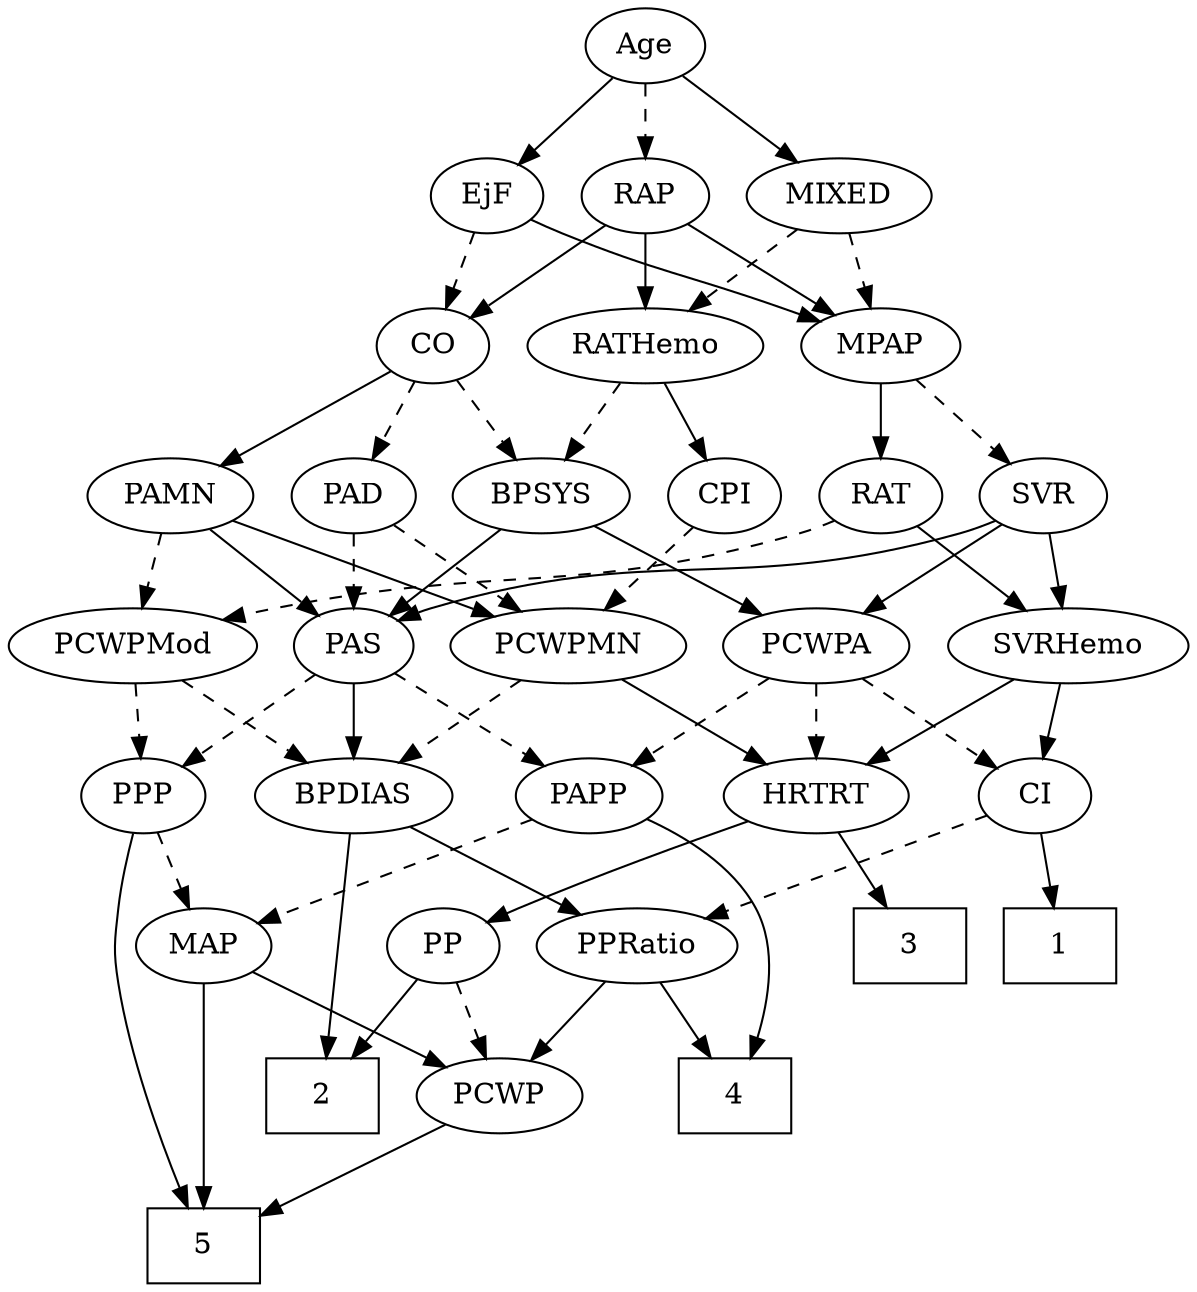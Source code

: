 strict digraph {
	graph [bb="0,0,514.04,612"];
	node [label="\N"];
	1	[height=0.5,
		pos="468,162",
		shape=box,
		width=0.75];
	2	[height=0.5,
		pos="131,90",
		shape=box,
		width=0.75];
	3	[height=0.5,
		pos="396,162",
		shape=box,
		width=0.75];
	4	[height=0.5,
		pos="316,90",
		shape=box,
		width=0.75];
	5	[height=0.5,
		pos="73.995,18",
		shape=box,
		width=0.75];
	Age	[height=0.5,
		pos="286,594",
		width=0.75];
	EjF	[height=0.5,
		pos="213,522",
		width=0.75];
	Age -> EjF	[pos="e,227.75,537.14 271.22,578.83 260.83,568.87 246.75,555.37 235.04,544.14",
		style=solid];
	RAP	[height=0.5,
		pos="286,522",
		width=0.77632];
	Age -> RAP	[pos="e,286,540.1 286,575.7 286,567.98 286,558.71 286,550.11",
		style=dashed];
	MIXED	[height=0.5,
		pos="372,522",
		width=1.1193];
	Age -> MIXED	[pos="e,353.37,538.16 302.58,579.5 314.74,569.61 331.5,555.96 345.5,544.56",
		style=solid];
	MPAP	[height=0.5,
		pos="388,450",
		width=0.97491];
	EjF -> MPAP	[pos="e,360.54,461.64 234.19,510.65 239.02,508.39 244.16,506.05 249,504 290.55,486.35 301.83,484.14 344,468 346.34,467.1 348.75,466.18 \
351.18,465.24",
		style=solid];
	CO	[height=0.5,
		pos="192,450",
		width=0.75];
	EjF -> CO	[pos="e,197.03,467.79 207.91,504.05 205.51,496.06 202.59,486.33 199.92,477.4",
		style=dashed];
	RAP -> MPAP	[pos="e,367.66,464.96 304.7,508.16 319.89,497.74 341.55,482.87 358.98,470.91",
		style=solid];
	RAP -> CO	[pos="e,209.28,463.87 268.31,507.83 254.05,497.21 233.77,482.11 217.71,470.15",
		style=solid];
	RATHemo	[height=0.5,
		pos="286,450",
		width=1.3721];
	RAP -> RATHemo	[pos="e,286,468.1 286,503.7 286,495.98 286,486.71 286,478.11",
		style=solid];
	MIXED -> MPAP	[pos="e,384.05,468.28 375.87,504.05 377.65,496.26 379.81,486.82 381.81,478.08",
		style=dashed];
	MIXED -> RATHemo	[pos="e,305.22,466.64 353.33,505.81 341.55,496.22 326.14,483.67 313.03,473",
		style=dashed];
	RAT	[height=0.5,
		pos="388,378",
		width=0.75827];
	MPAP -> RAT	[pos="e,388,396.1 388,431.7 388,423.98 388,414.71 388,406.11",
		style=solid];
	SVR	[height=0.5,
		pos="461,378",
		width=0.77632];
	MPAP -> SVR	[pos="e,445.69,393.68 403.84,433.81 413.92,424.14 427.14,411.46 438.33,400.73",
		style=dashed];
	BPSYS	[height=0.5,
		pos="233,378",
		width=1.0471];
	PAS	[height=0.5,
		pos="149,306",
		width=0.75];
	BPSYS -> PAS	[pos="e,165.2,320.5 214.77,361.81 202.54,351.62 186.31,338.09 173.02,327.02",
		style=solid];
	PCWPA	[height=0.5,
		pos="354,306",
		width=1.1555];
	BPSYS -> PCWPA	[pos="e,329.79,321 256.04,363.67 274.44,353.03 300.45,337.98 321.05,326.06",
		style=solid];
	PAD	[height=0.5,
		pos="149,378",
		width=0.79437];
	PAD -> PAS	[pos="e,149,324.1 149,359.7 149,351.98 149,342.71 149,334.11",
		style=dashed];
	PCWPMN	[height=0.5,
		pos="244,306",
		width=1.3902];
	PAD -> PCWPMN	[pos="e,222.89,322.55 166.86,363.83 180.29,353.94 198.97,340.18 214.58,328.67",
		style=dashed];
	CO -> BPSYS	[pos="e,223.25,395.63 201.5,432.76 206.45,424.32 212.61,413.8 218.17,404.31",
		style=dashed];
	CO -> PAD	[pos="e,159.01,395.31 182.24,433.12 176.93,424.47 170.23,413.58 164.25,403.83",
		style=dashed];
	PAMN	[height=0.5,
		pos="65.995,378",
		width=1.011];
	CO -> PAMN	[pos="e,89.184,391.88 171.75,437.75 151.85,426.7 121.18,409.66 97.984,396.77",
		style=solid];
	BPDIAS	[height=0.5,
		pos="149,234",
		width=1.1735];
	PAS -> BPDIAS	[pos="e,149,252.1 149,287.7 149,279.98 149,270.71 149,262.11",
		style=solid];
	PPP	[height=0.5,
		pos="56.995,234",
		width=0.75];
	PAS -> PPP	[pos="e,74.222,248.11 131.69,291.83 117.81,281.27 98.133,266.3 82.457,254.37",
		style=dashed];
	PAPP	[height=0.5,
		pos="253,234",
		width=0.88464];
	PAS -> PAPP	[pos="e,233.15,248.36 167.59,292.49 183.45,281.81 206.52,266.28 224.68,254.06",
		style=dashed];
	PAMN -> PAS	[pos="e,132.83,320.64 83.598,362.15 95.656,351.98 111.8,338.37 125.03,327.21",
		style=solid];
	PCWPMod	[height=0.5,
		pos="51.995,306",
		width=1.4443];
	PAMN -> PCWPMod	[pos="e,55.45,324.28 62.606,360.05 61.065,352.35 59.201,343.03 57.468,334.36",
		style=dashed];
	PAMN -> PCWPMN	[pos="e,211.55,319.76 93.808,366.06 122.82,354.65 168.64,336.63 202.05,323.49",
		style=solid];
	RATHemo -> BPSYS	[pos="e,245.47,395.47 273.44,432.41 266.9,423.78 258.79,413.06 251.54,403.5",
		style=dashed];
	CPI	[height=0.5,
		pos="316,378",
		width=0.75];
	RATHemo -> CPI	[pos="e,308.8,395.79 293.26,432.05 296.72,423.97 300.94,414.12 304.8,405.11",
		style=solid];
	CPI -> PCWPMN	[pos="e,260.56,323.1 301.43,362.83 291.81,353.49 278.99,341.02 267.9,330.24",
		style=dashed];
	RAT -> PCWPMod	[pos="e,89.889,318.33 367.47,366.05 362.51,363.76 357.15,361.57 352,360 249.23,328.73 218.04,346.46 113,324 108.64,323.07 104.15,322.01 \
99.652,320.88",
		style=dashed];
	SVRHemo	[height=0.5,
		pos="464,306",
		width=1.3902];
	RAT -> SVRHemo	[pos="e,446.51,323.1 403.38,362.83 413.62,353.4 427.32,340.78 439.1,329.93",
		style=solid];
	SVR -> PAS	[pos="e,169.53,317.95 439.87,366.06 434.78,363.77 429.28,361.58 424,360 321.06,329.27 287.76,355.27 185,324 183.06,323.41 181.1,322.74 \
179.14,322",
		style=solid];
	SVR -> PCWPA	[pos="e,375.91,321.34 441.87,364.49 425.88,354.03 402.8,338.93 384.31,326.83",
		style=solid];
	SVR -> SVRHemo	[pos="e,463.26,324.1 461.74,359.7 462.07,351.98 462.46,342.71 462.83,334.11",
		style=solid];
	PCWPMod -> BPDIAS	[pos="e,128.52,249.77 73.523,289.46 87.24,279.57 105.18,266.62 120.12,255.83",
		style=dashed];
	PCWPMod -> PPP	[pos="e,55.774,252.1 53.231,287.7 53.782,279.98 54.444,270.71 55.059,262.11",
		style=dashed];
	CI	[height=0.5,
		pos="451,234",
		width=0.75];
	PCWPA -> CI	[pos="e,433.38,247.71 374.57,290.15 389.3,279.52 409.25,265.13 425.07,253.71",
		style=dashed];
	PCWPA -> PAPP	[pos="e,272.33,248.4 332.58,290.15 317.53,279.73 297.25,265.67 280.94,254.36",
		style=dashed];
	HRTRT	[height=0.5,
		pos="354,234",
		width=1.1013];
	PCWPA -> HRTRT	[pos="e,354,252.1 354,287.7 354,279.98 354,270.71 354,262.11",
		style=dashed];
	PCWPMN -> BPDIAS	[pos="e,169.37,250.01 222.91,289.46 209.57,279.63 192.15,266.8 177.57,256.06",
		style=dashed];
	PCWPMN -> HRTRT	[pos="e,331.93,249.04 267.59,289.98 283.83,279.65 305.55,265.83 323.16,254.63",
		style=solid];
	SVRHemo -> CI	[pos="e,454.17,252.1 460.78,287.7 459.35,279.98 457.63,270.71 456.03,262.11",
		style=solid];
	SVRHemo -> HRTRT	[pos="e,376.06,249.04 440.4,289.98 424.16,279.65 402.44,265.83 384.83,254.63",
		style=solid];
	BPDIAS -> 2	[pos="e,133.17,108.19 146.82,215.87 143.76,191.67 138.12,147.21 134.47,118.39",
		style=solid];
	PPRatio	[height=0.5,
		pos="273,162",
		width=1.1013];
	BPDIAS -> PPRatio	[pos="e,248.97,176.56 173.49,219.17 192.55,208.41 219.19,193.38 240.1,181.57",
		style=solid];
	MAP	[height=0.5,
		pos="73.995,162",
		width=0.84854];
	MAP -> 5	[pos="e,73.995,36.189 73.995,143.87 73.995,119.67 73.995,75.211 73.995,46.393",
		style=solid];
	PCWP	[height=0.5,
		pos="211,90",
		width=0.97491];
	MAP -> PCWP	[pos="e,186.84,103.34 96.312,149.6 118.36,138.33 152.37,120.95 177.63,108.05",
		style=solid];
	PP	[height=0.5,
		pos="188,162",
		width=0.75];
	PP -> 2	[pos="e,144.94,108.13 175.63,145.81 168.57,137.14 159.54,126.05 151.45,116.12",
		style=solid];
	PP -> PCWP	[pos="e,205.48,107.79 193.56,144.05 196.19,136.06 199.39,126.33 202.32,117.4",
		style=dashed];
	PPP -> 5	[pos="e,64.458,36.291 47.929,216.87 42.718,206.65 36.687,192.96 33.995,180 24.073,132.21 44.817,77.138 59.974,45.368",
		style=solid];
	PPP -> MAP	[pos="e,69.8,180.28 61.111,216.05 63.003,208.26 65.296,198.82 67.419,190.08",
		style=dashed];
	PPRatio -> 4	[pos="e,305.28,108.45 283.19,144.41 288.18,136.28 294.31,126.31 299.91,117.18",
		style=solid];
	PPRatio -> PCWP	[pos="e,225.01,106.82 258.93,145.12 250.92,136.08 240.74,124.58 231.82,114.52",
		style=solid];
	PCWP -> 5	[pos="e,101.22,32.911 186.82,76.647 165.66,65.836 134.61,49.973 110.44,37.623",
		style=solid];
	CI -> 1	[pos="e,463.8,180.28 455.11,216.05 457,208.26 459.3,198.82 461.42,190.08",
		style=solid];
	CI -> PPRatio	[pos="e,302.01,174.41 428.09,223.99 398.65,212.42 347.11,192.15 311.57,178.17",
		style=dashed];
	PAPP -> 4	[pos="e,322.01,108.05 276.9,221.9 292.89,213.04 312.65,198.97 322,180 331.48,160.75 328.94,136.26 324.61,117.85",
		style=solid];
	PAPP -> MAP	[pos="e,98.73,172.67 227.35,222.97 196.11,210.76 143.23,190.07 108.46,176.48",
		style=dashed];
	HRTRT -> 3	[pos="e,385.53,180.45 363.95,216.41 368.82,208.28 374.81,198.31 380.28,189.18",
		style=solid];
	HRTRT -> PP	[pos="e,209.23,173.26 324.89,221.66 298.42,211.22 258.36,195.1 224,180 222.19,179.21 220.34,178.38 218.48,177.54",
		style=solid];
}
